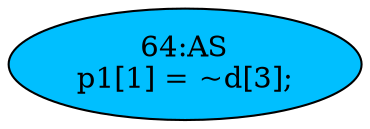 strict digraph "" {
	node [label="\N"];
	"64:AS"	 [ast="<pyverilog.vparser.ast.Assign object at 0x7fee231547d0>",
		def_var="['p1']",
		fillcolor=deepskyblue,
		label="64:AS
p1[1] = ~d[3];",
		statements="[]",
		style=filled,
		typ=Assign,
		use_var="['d']"];
}

